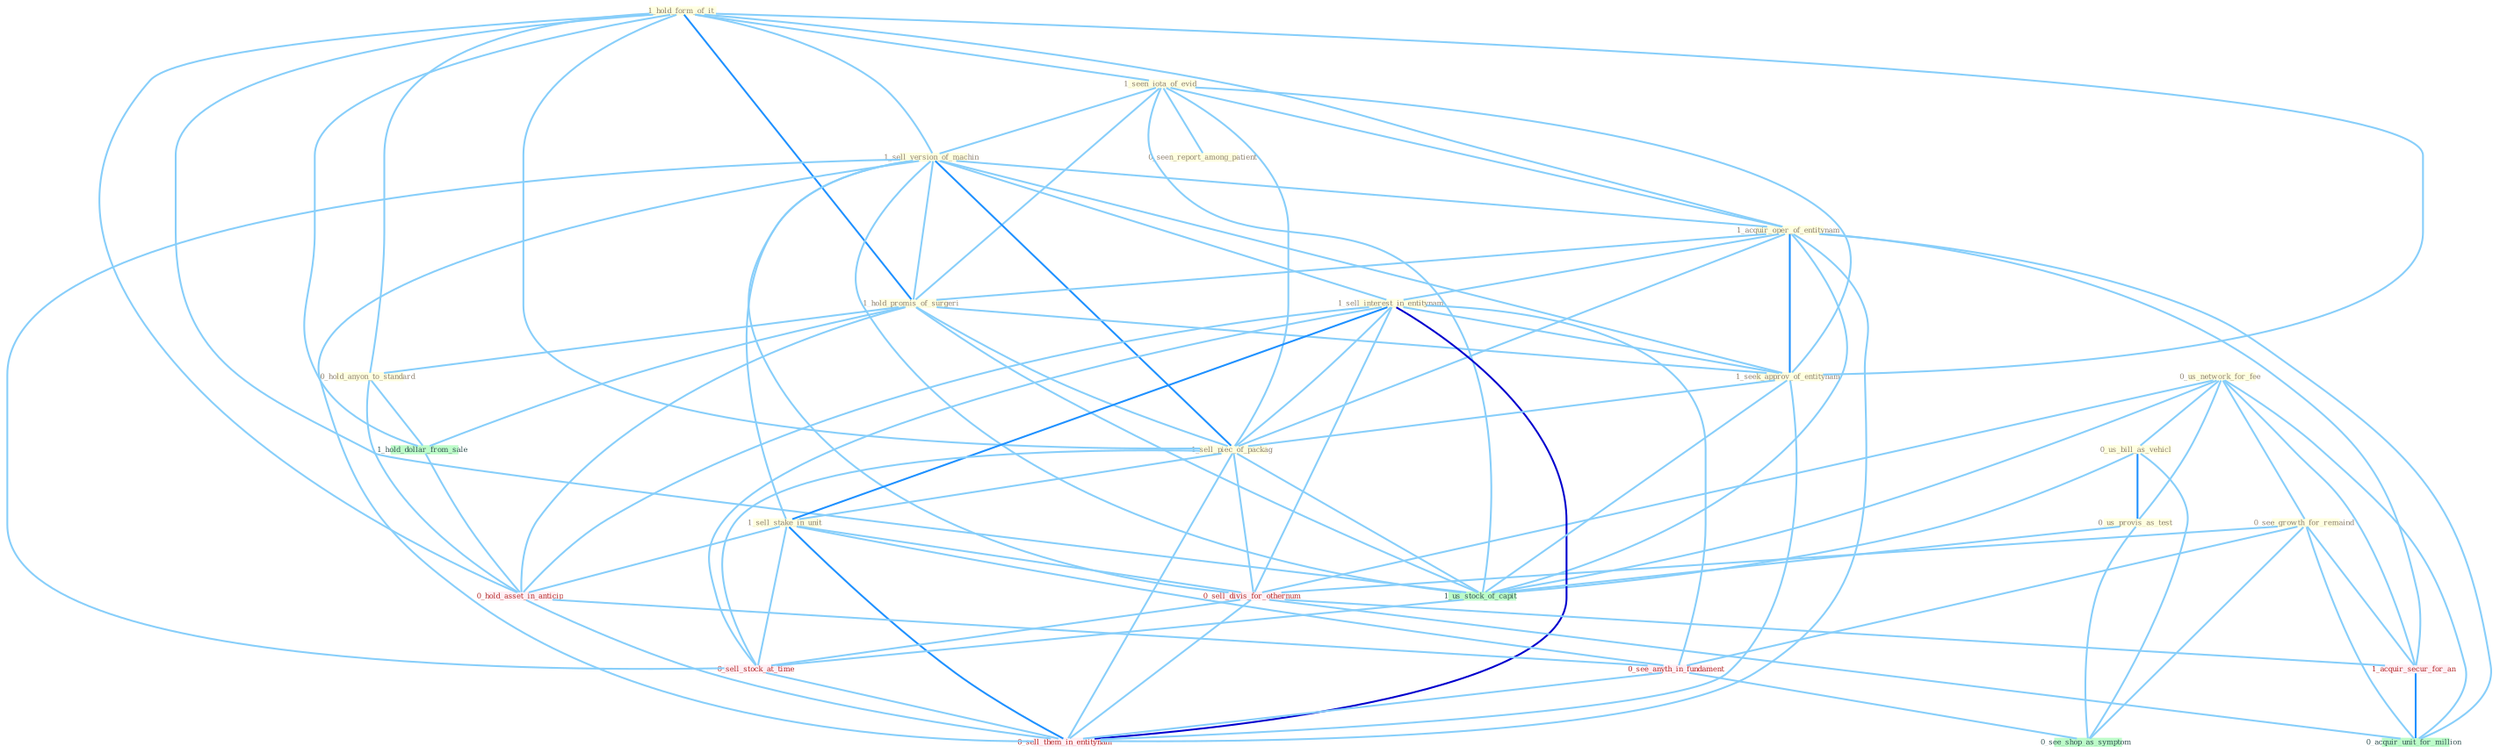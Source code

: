 Graph G{ 
    node
    [shape=polygon,style=filled,width=.5,height=.06,color="#BDFCC9",fixedsize=true,fontsize=4,
    fontcolor="#2f4f4f"];
    {node
    [color="#ffffe0", fontcolor="#8b7d6b"] "1_hold_form_of_it " "1_seen_iota_of_evid " "1_sell_version_of_machin " "0_us_network_for_fee " "0_us_bill_as_vehicl " "0_see_growth_for_remaind " "1_acquir_oper_of_entitynam " "1_hold_promis_of_surgeri " "1_sell_interest_in_entitynam " "0_us_provis_as_test " "0_seen_report_among_patient " "1_seek_approv_of_entitynam " "1_sell_piec_of_packag " "1_sell_stake_in_unit " "0_hold_anyon_to_standard "}
{node [color="#fff0f5", fontcolor="#b22222"] "0_sell_divis_for_othernum " "1_acquir_secur_for_an " "0_hold_asset_in_anticip " "0_sell_stock_at_time " "0_see_anyth_in_fundament " "0_sell_them_in_entitynam "}
edge [color="#B0E2FF"];

	"1_hold_form_of_it " -- "1_seen_iota_of_evid " [w="1", color="#87cefa" ];
	"1_hold_form_of_it " -- "1_sell_version_of_machin " [w="1", color="#87cefa" ];
	"1_hold_form_of_it " -- "1_acquir_oper_of_entitynam " [w="1", color="#87cefa" ];
	"1_hold_form_of_it " -- "1_hold_promis_of_surgeri " [w="2", color="#1e90ff" , len=0.8];
	"1_hold_form_of_it " -- "1_seek_approv_of_entitynam " [w="1", color="#87cefa" ];
	"1_hold_form_of_it " -- "1_sell_piec_of_packag " [w="1", color="#87cefa" ];
	"1_hold_form_of_it " -- "0_hold_anyon_to_standard " [w="1", color="#87cefa" ];
	"1_hold_form_of_it " -- "1_us_stock_of_capit " [w="1", color="#87cefa" ];
	"1_hold_form_of_it " -- "1_hold_dollar_from_sale " [w="1", color="#87cefa" ];
	"1_hold_form_of_it " -- "0_hold_asset_in_anticip " [w="1", color="#87cefa" ];
	"1_seen_iota_of_evid " -- "1_sell_version_of_machin " [w="1", color="#87cefa" ];
	"1_seen_iota_of_evid " -- "1_acquir_oper_of_entitynam " [w="1", color="#87cefa" ];
	"1_seen_iota_of_evid " -- "1_hold_promis_of_surgeri " [w="1", color="#87cefa" ];
	"1_seen_iota_of_evid " -- "0_seen_report_among_patient " [w="1", color="#87cefa" ];
	"1_seen_iota_of_evid " -- "1_seek_approv_of_entitynam " [w="1", color="#87cefa" ];
	"1_seen_iota_of_evid " -- "1_sell_piec_of_packag " [w="1", color="#87cefa" ];
	"1_seen_iota_of_evid " -- "1_us_stock_of_capit " [w="1", color="#87cefa" ];
	"1_sell_version_of_machin " -- "1_acquir_oper_of_entitynam " [w="1", color="#87cefa" ];
	"1_sell_version_of_machin " -- "1_hold_promis_of_surgeri " [w="1", color="#87cefa" ];
	"1_sell_version_of_machin " -- "1_sell_interest_in_entitynam " [w="1", color="#87cefa" ];
	"1_sell_version_of_machin " -- "1_seek_approv_of_entitynam " [w="1", color="#87cefa" ];
	"1_sell_version_of_machin " -- "1_sell_piec_of_packag " [w="2", color="#1e90ff" , len=0.8];
	"1_sell_version_of_machin " -- "1_sell_stake_in_unit " [w="1", color="#87cefa" ];
	"1_sell_version_of_machin " -- "0_sell_divis_for_othernum " [w="1", color="#87cefa" ];
	"1_sell_version_of_machin " -- "1_us_stock_of_capit " [w="1", color="#87cefa" ];
	"1_sell_version_of_machin " -- "0_sell_stock_at_time " [w="1", color="#87cefa" ];
	"1_sell_version_of_machin " -- "0_sell_them_in_entitynam " [w="1", color="#87cefa" ];
	"0_us_network_for_fee " -- "0_us_bill_as_vehicl " [w="1", color="#87cefa" ];
	"0_us_network_for_fee " -- "0_see_growth_for_remaind " [w="1", color="#87cefa" ];
	"0_us_network_for_fee " -- "0_us_provis_as_test " [w="1", color="#87cefa" ];
	"0_us_network_for_fee " -- "0_sell_divis_for_othernum " [w="1", color="#87cefa" ];
	"0_us_network_for_fee " -- "1_acquir_secur_for_an " [w="1", color="#87cefa" ];
	"0_us_network_for_fee " -- "1_us_stock_of_capit " [w="1", color="#87cefa" ];
	"0_us_network_for_fee " -- "0_acquir_unit_for_million " [w="1", color="#87cefa" ];
	"0_us_bill_as_vehicl " -- "0_us_provis_as_test " [w="2", color="#1e90ff" , len=0.8];
	"0_us_bill_as_vehicl " -- "1_us_stock_of_capit " [w="1", color="#87cefa" ];
	"0_us_bill_as_vehicl " -- "0_see_shop_as_symptom " [w="1", color="#87cefa" ];
	"0_see_growth_for_remaind " -- "0_sell_divis_for_othernum " [w="1", color="#87cefa" ];
	"0_see_growth_for_remaind " -- "1_acquir_secur_for_an " [w="1", color="#87cefa" ];
	"0_see_growth_for_remaind " -- "0_see_anyth_in_fundament " [w="1", color="#87cefa" ];
	"0_see_growth_for_remaind " -- "0_acquir_unit_for_million " [w="1", color="#87cefa" ];
	"0_see_growth_for_remaind " -- "0_see_shop_as_symptom " [w="1", color="#87cefa" ];
	"1_acquir_oper_of_entitynam " -- "1_hold_promis_of_surgeri " [w="1", color="#87cefa" ];
	"1_acquir_oper_of_entitynam " -- "1_sell_interest_in_entitynam " [w="1", color="#87cefa" ];
	"1_acquir_oper_of_entitynam " -- "1_seek_approv_of_entitynam " [w="2", color="#1e90ff" , len=0.8];
	"1_acquir_oper_of_entitynam " -- "1_sell_piec_of_packag " [w="1", color="#87cefa" ];
	"1_acquir_oper_of_entitynam " -- "1_acquir_secur_for_an " [w="1", color="#87cefa" ];
	"1_acquir_oper_of_entitynam " -- "1_us_stock_of_capit " [w="1", color="#87cefa" ];
	"1_acquir_oper_of_entitynam " -- "0_acquir_unit_for_million " [w="1", color="#87cefa" ];
	"1_acquir_oper_of_entitynam " -- "0_sell_them_in_entitynam " [w="1", color="#87cefa" ];
	"1_hold_promis_of_surgeri " -- "1_seek_approv_of_entitynam " [w="1", color="#87cefa" ];
	"1_hold_promis_of_surgeri " -- "1_sell_piec_of_packag " [w="1", color="#87cefa" ];
	"1_hold_promis_of_surgeri " -- "0_hold_anyon_to_standard " [w="1", color="#87cefa" ];
	"1_hold_promis_of_surgeri " -- "1_us_stock_of_capit " [w="1", color="#87cefa" ];
	"1_hold_promis_of_surgeri " -- "1_hold_dollar_from_sale " [w="1", color="#87cefa" ];
	"1_hold_promis_of_surgeri " -- "0_hold_asset_in_anticip " [w="1", color="#87cefa" ];
	"1_sell_interest_in_entitynam " -- "1_seek_approv_of_entitynam " [w="1", color="#87cefa" ];
	"1_sell_interest_in_entitynam " -- "1_sell_piec_of_packag " [w="1", color="#87cefa" ];
	"1_sell_interest_in_entitynam " -- "1_sell_stake_in_unit " [w="2", color="#1e90ff" , len=0.8];
	"1_sell_interest_in_entitynam " -- "0_sell_divis_for_othernum " [w="1", color="#87cefa" ];
	"1_sell_interest_in_entitynam " -- "0_hold_asset_in_anticip " [w="1", color="#87cefa" ];
	"1_sell_interest_in_entitynam " -- "0_sell_stock_at_time " [w="1", color="#87cefa" ];
	"1_sell_interest_in_entitynam " -- "0_see_anyth_in_fundament " [w="1", color="#87cefa" ];
	"1_sell_interest_in_entitynam " -- "0_sell_them_in_entitynam " [w="3", color="#0000cd" , len=0.6];
	"0_us_provis_as_test " -- "1_us_stock_of_capit " [w="1", color="#87cefa" ];
	"0_us_provis_as_test " -- "0_see_shop_as_symptom " [w="1", color="#87cefa" ];
	"1_seek_approv_of_entitynam " -- "1_sell_piec_of_packag " [w="1", color="#87cefa" ];
	"1_seek_approv_of_entitynam " -- "1_us_stock_of_capit " [w="1", color="#87cefa" ];
	"1_seek_approv_of_entitynam " -- "0_sell_them_in_entitynam " [w="1", color="#87cefa" ];
	"1_sell_piec_of_packag " -- "1_sell_stake_in_unit " [w="1", color="#87cefa" ];
	"1_sell_piec_of_packag " -- "0_sell_divis_for_othernum " [w="1", color="#87cefa" ];
	"1_sell_piec_of_packag " -- "1_us_stock_of_capit " [w="1", color="#87cefa" ];
	"1_sell_piec_of_packag " -- "0_sell_stock_at_time " [w="1", color="#87cefa" ];
	"1_sell_piec_of_packag " -- "0_sell_them_in_entitynam " [w="1", color="#87cefa" ];
	"1_sell_stake_in_unit " -- "0_sell_divis_for_othernum " [w="1", color="#87cefa" ];
	"1_sell_stake_in_unit " -- "0_hold_asset_in_anticip " [w="1", color="#87cefa" ];
	"1_sell_stake_in_unit " -- "0_sell_stock_at_time " [w="1", color="#87cefa" ];
	"1_sell_stake_in_unit " -- "0_see_anyth_in_fundament " [w="1", color="#87cefa" ];
	"1_sell_stake_in_unit " -- "0_sell_them_in_entitynam " [w="2", color="#1e90ff" , len=0.8];
	"0_hold_anyon_to_standard " -- "1_hold_dollar_from_sale " [w="1", color="#87cefa" ];
	"0_hold_anyon_to_standard " -- "0_hold_asset_in_anticip " [w="1", color="#87cefa" ];
	"0_sell_divis_for_othernum " -- "1_acquir_secur_for_an " [w="1", color="#87cefa" ];
	"0_sell_divis_for_othernum " -- "0_sell_stock_at_time " [w="1", color="#87cefa" ];
	"0_sell_divis_for_othernum " -- "0_acquir_unit_for_million " [w="1", color="#87cefa" ];
	"0_sell_divis_for_othernum " -- "0_sell_them_in_entitynam " [w="1", color="#87cefa" ];
	"1_acquir_secur_for_an " -- "0_acquir_unit_for_million " [w="2", color="#1e90ff" , len=0.8];
	"1_us_stock_of_capit " -- "0_sell_stock_at_time " [w="1", color="#87cefa" ];
	"1_hold_dollar_from_sale " -- "0_hold_asset_in_anticip " [w="1", color="#87cefa" ];
	"0_hold_asset_in_anticip " -- "0_see_anyth_in_fundament " [w="1", color="#87cefa" ];
	"0_hold_asset_in_anticip " -- "0_sell_them_in_entitynam " [w="1", color="#87cefa" ];
	"0_sell_stock_at_time " -- "0_sell_them_in_entitynam " [w="1", color="#87cefa" ];
	"0_see_anyth_in_fundament " -- "0_see_shop_as_symptom " [w="1", color="#87cefa" ];
	"0_see_anyth_in_fundament " -- "0_sell_them_in_entitynam " [w="1", color="#87cefa" ];
}